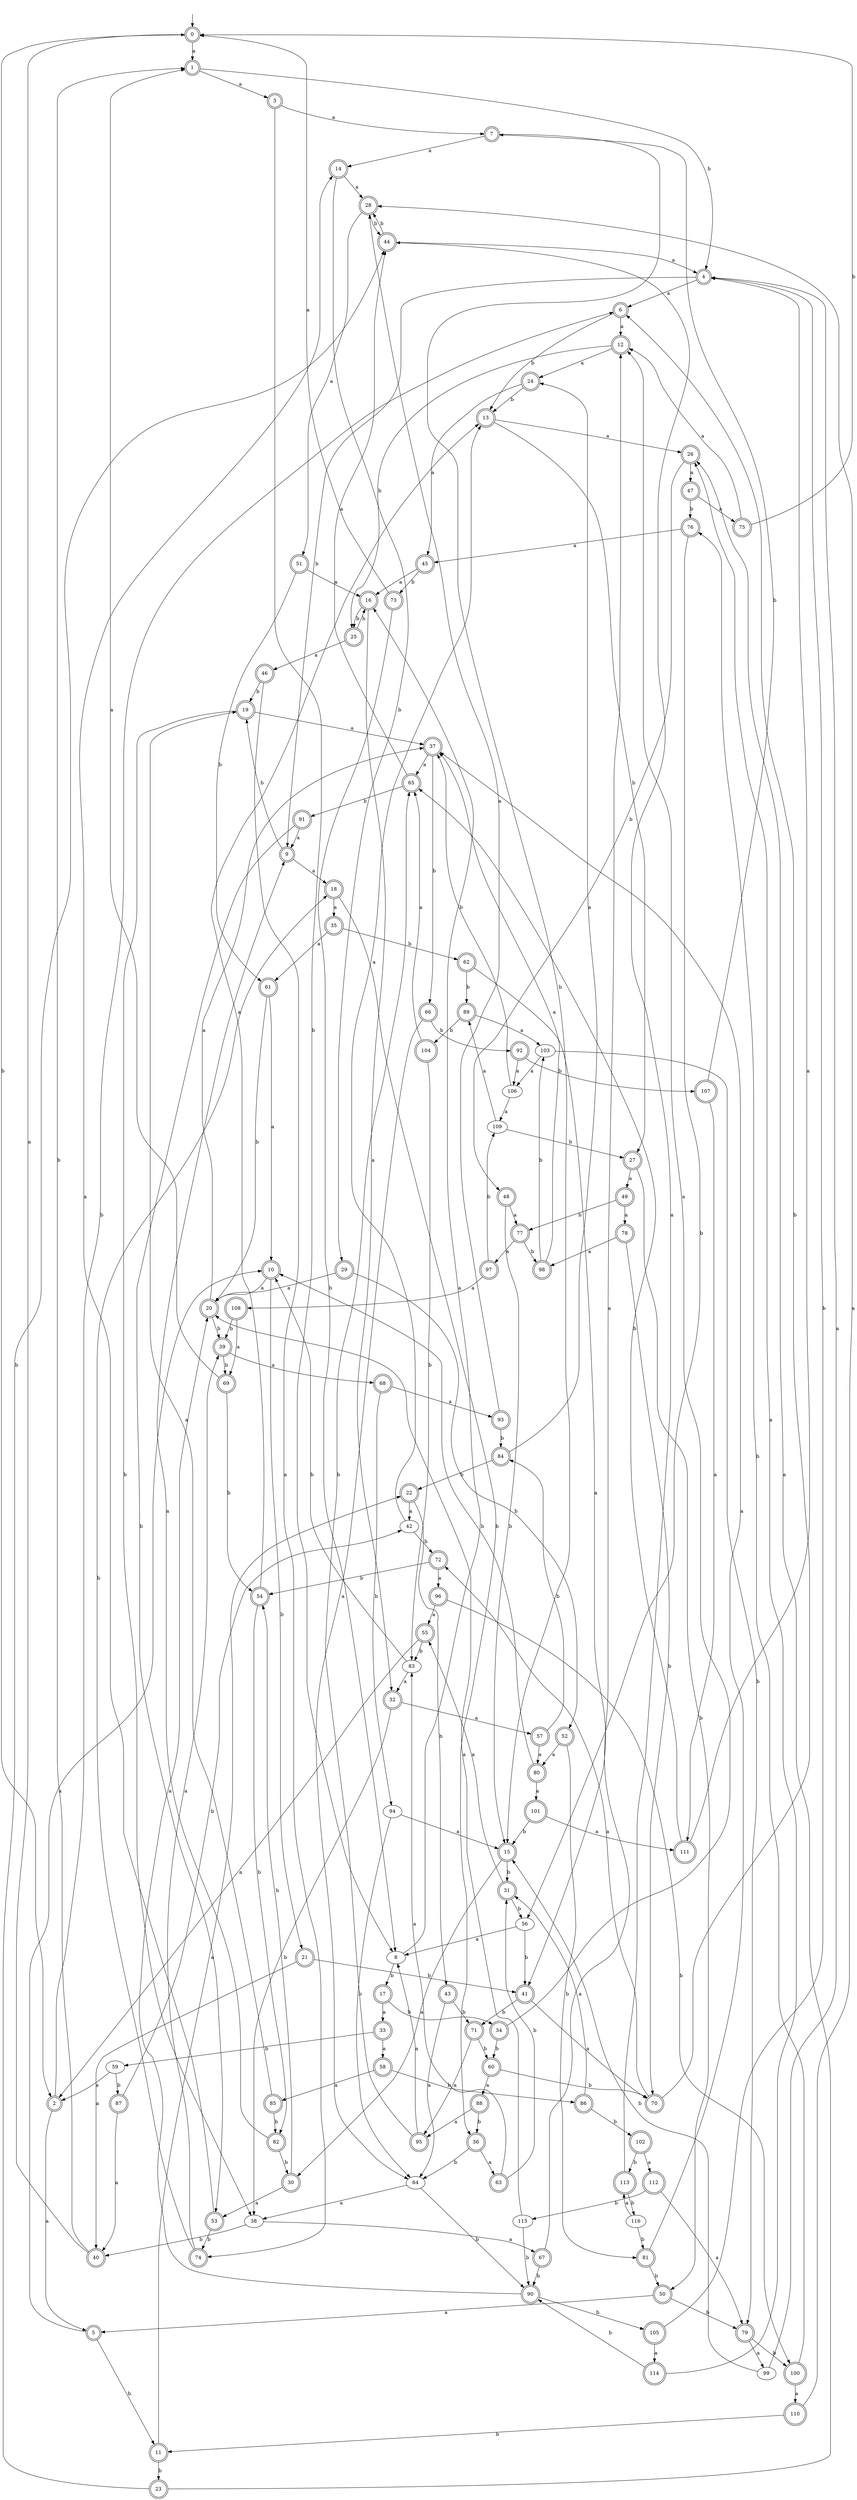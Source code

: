 digraph RandomDFA {
  __start0 [label="", shape=none];
  __start0 -> 0 [label=""];
  0 [shape=circle] [shape=doublecircle]
  0 -> 1 [label="a"]
  0 -> 2 [label="b"]
  1 [shape=doublecircle]
  1 -> 3 [label="a"]
  1 -> 4 [label="b"]
  2 [shape=doublecircle]
  2 -> 5 [label="a"]
  2 -> 6 [label="b"]
  3 [shape=doublecircle]
  3 -> 7 [label="a"]
  3 -> 8 [label="b"]
  4 [shape=doublecircle]
  4 -> 6 [label="a"]
  4 -> 9 [label="b"]
  5 [shape=doublecircle]
  5 -> 10 [label="a"]
  5 -> 11 [label="b"]
  6 [shape=doublecircle]
  6 -> 12 [label="a"]
  6 -> 13 [label="b"]
  7 [shape=doublecircle]
  7 -> 14 [label="a"]
  7 -> 15 [label="b"]
  8
  8 -> 16 [label="a"]
  8 -> 17 [label="b"]
  9 [shape=doublecircle]
  9 -> 18 [label="a"]
  9 -> 19 [label="b"]
  10 [shape=doublecircle]
  10 -> 20 [label="a"]
  10 -> 21 [label="b"]
  11 [shape=doublecircle]
  11 -> 22 [label="a"]
  11 -> 23 [label="b"]
  12 [shape=doublecircle]
  12 -> 24 [label="a"]
  12 -> 25 [label="b"]
  13 [shape=doublecircle]
  13 -> 26 [label="a"]
  13 -> 27 [label="b"]
  14 [shape=doublecircle]
  14 -> 28 [label="a"]
  14 -> 29 [label="b"]
  15 [shape=doublecircle]
  15 -> 30 [label="a"]
  15 -> 31 [label="b"]
  16 [shape=doublecircle]
  16 -> 32 [label="a"]
  16 -> 25 [label="b"]
  17 [shape=doublecircle]
  17 -> 33 [label="a"]
  17 -> 34 [label="b"]
  18 [shape=doublecircle]
  18 -> 35 [label="a"]
  18 -> 36 [label="b"]
  19 [shape=doublecircle]
  19 -> 37 [label="a"]
  19 -> 38 [label="b"]
  20 [shape=doublecircle]
  20 -> 37 [label="a"]
  20 -> 39 [label="b"]
  21 [shape=doublecircle]
  21 -> 40 [label="a"]
  21 -> 41 [label="b"]
  22 [shape=doublecircle]
  22 -> 42 [label="a"]
  22 -> 43 [label="b"]
  23 [shape=doublecircle]
  23 -> 26 [label="a"]
  23 -> 44 [label="b"]
  24 [shape=doublecircle]
  24 -> 45 [label="a"]
  24 -> 13 [label="b"]
  25 [shape=doublecircle]
  25 -> 46 [label="a"]
  25 -> 16 [label="b"]
  26 [shape=doublecircle]
  26 -> 47 [label="a"]
  26 -> 48 [label="b"]
  27 [shape=doublecircle]
  27 -> 49 [label="a"]
  27 -> 50 [label="b"]
  28 [shape=doublecircle]
  28 -> 51 [label="a"]
  28 -> 44 [label="b"]
  29 [shape=doublecircle]
  29 -> 20 [label="a"]
  29 -> 52 [label="b"]
  30 [shape=doublecircle]
  30 -> 53 [label="a"]
  30 -> 54 [label="b"]
  31 [shape=doublecircle]
  31 -> 55 [label="a"]
  31 -> 56 [label="b"]
  32 [shape=doublecircle]
  32 -> 57 [label="a"]
  32 -> 38 [label="b"]
  33 [shape=doublecircle]
  33 -> 58 [label="a"]
  33 -> 59 [label="b"]
  34 [shape=doublecircle]
  34 -> 12 [label="a"]
  34 -> 60 [label="b"]
  35 [shape=doublecircle]
  35 -> 61 [label="a"]
  35 -> 62 [label="b"]
  36 [shape=doublecircle]
  36 -> 63 [label="a"]
  36 -> 64 [label="b"]
  37 [shape=doublecircle]
  37 -> 65 [label="a"]
  37 -> 66 [label="b"]
  38
  38 -> 67 [label="a"]
  38 -> 40 [label="b"]
  39 [shape=doublecircle]
  39 -> 68 [label="a"]
  39 -> 69 [label="b"]
  40 [shape=doublecircle]
  40 -> 0 [label="a"]
  40 -> 1 [label="b"]
  41 [shape=doublecircle]
  41 -> 70 [label="a"]
  41 -> 71 [label="b"]
  42
  42 -> 13 [label="a"]
  42 -> 72 [label="b"]
  43 [shape=doublecircle]
  43 -> 64 [label="a"]
  43 -> 71 [label="b"]
  44 [shape=doublecircle]
  44 -> 4 [label="a"]
  44 -> 28 [label="b"]
  45 [shape=doublecircle]
  45 -> 16 [label="a"]
  45 -> 73 [label="b"]
  46 [shape=doublecircle]
  46 -> 74 [label="a"]
  46 -> 19 [label="b"]
  47 [shape=doublecircle]
  47 -> 75 [label="a"]
  47 -> 76 [label="b"]
  48 [shape=doublecircle]
  48 -> 77 [label="a"]
  48 -> 15 [label="b"]
  49 [shape=doublecircle]
  49 -> 78 [label="a"]
  49 -> 77 [label="b"]
  50 [shape=doublecircle]
  50 -> 5 [label="a"]
  50 -> 79 [label="b"]
  51 [shape=doublecircle]
  51 -> 16 [label="a"]
  51 -> 61 [label="b"]
  52 [shape=doublecircle]
  52 -> 80 [label="a"]
  52 -> 81 [label="b"]
  53 [shape=doublecircle]
  53 -> 14 [label="a"]
  53 -> 74 [label="b"]
  54 [shape=doublecircle]
  54 -> 13 [label="a"]
  54 -> 82 [label="b"]
  55 [shape=doublecircle]
  55 -> 2 [label="a"]
  55 -> 83 [label="b"]
  56
  56 -> 8 [label="a"]
  56 -> 41 [label="b"]
  57 [shape=doublecircle]
  57 -> 80 [label="a"]
  57 -> 84 [label="b"]
  58 [shape=doublecircle]
  58 -> 85 [label="a"]
  58 -> 86 [label="b"]
  59
  59 -> 2 [label="a"]
  59 -> 87 [label="b"]
  60 [shape=doublecircle]
  60 -> 88 [label="a"]
  60 -> 70 [label="b"]
  61 [shape=doublecircle]
  61 -> 10 [label="a"]
  61 -> 20 [label="b"]
  62 [shape=doublecircle]
  62 -> 41 [label="a"]
  62 -> 89 [label="b"]
  63 [shape=doublecircle]
  63 -> 83 [label="a"]
  63 -> 31 [label="b"]
  64
  64 -> 38 [label="a"]
  64 -> 90 [label="b"]
  65 [shape=doublecircle]
  65 -> 44 [label="a"]
  65 -> 91 [label="b"]
  66 [shape=doublecircle]
  66 -> 64 [label="a"]
  66 -> 92 [label="b"]
  67 [shape=doublecircle]
  67 -> 12 [label="a"]
  67 -> 90 [label="b"]
  68 [shape=doublecircle]
  68 -> 93 [label="a"]
  68 -> 94 [label="b"]
  69 [shape=doublecircle]
  69 -> 1 [label="a"]
  69 -> 54 [label="b"]
  70 [shape=doublecircle]
  70 -> 72 [label="a"]
  70 -> 6 [label="b"]
  71 [shape=doublecircle]
  71 -> 95 [label="a"]
  71 -> 60 [label="b"]
  72 [shape=doublecircle]
  72 -> 96 [label="a"]
  72 -> 54 [label="b"]
  73 [shape=doublecircle]
  73 -> 0 [label="a"]
  73 -> 8 [label="b"]
  74 [shape=doublecircle]
  74 -> 39 [label="a"]
  74 -> 18 [label="b"]
  75 [shape=doublecircle]
  75 -> 12 [label="a"]
  75 -> 0 [label="b"]
  76 [shape=doublecircle]
  76 -> 45 [label="a"]
  76 -> 56 [label="b"]
  77 [shape=doublecircle]
  77 -> 97 [label="a"]
  77 -> 98 [label="b"]
  78 [shape=doublecircle]
  78 -> 98 [label="a"]
  78 -> 70 [label="b"]
  79 [shape=doublecircle]
  79 -> 99 [label="a"]
  79 -> 100 [label="b"]
  80 [shape=doublecircle]
  80 -> 101 [label="a"]
  80 -> 10 [label="b"]
  81 [shape=doublecircle]
  81 -> 37 [label="a"]
  81 -> 50 [label="b"]
  82 [shape=doublecircle]
  82 -> 9 [label="a"]
  82 -> 30 [label="b"]
  83
  83 -> 32 [label="a"]
  83 -> 10 [label="b"]
  84 [shape=doublecircle]
  84 -> 24 [label="a"]
  84 -> 22 [label="b"]
  85 [shape=doublecircle]
  85 -> 19 [label="a"]
  85 -> 82 [label="b"]
  86 [shape=doublecircle]
  86 -> 31 [label="a"]
  86 -> 102 [label="b"]
  87 [shape=doublecircle]
  87 -> 40 [label="a"]
  87 -> 42 [label="b"]
  88 [shape=doublecircle]
  88 -> 95 [label="a"]
  88 -> 36 [label="b"]
  89 [shape=doublecircle]
  89 -> 103 [label="a"]
  89 -> 104 [label="b"]
  90 [shape=doublecircle]
  90 -> 20 [label="a"]
  90 -> 105 [label="b"]
  91 [shape=doublecircle]
  91 -> 9 [label="a"]
  91 -> 53 [label="b"]
  92 [shape=doublecircle]
  92 -> 106 [label="a"]
  92 -> 107 [label="b"]
  93 [shape=doublecircle]
  93 -> 28 [label="a"]
  93 -> 84 [label="b"]
  94
  94 -> 15 [label="a"]
  94 -> 64 [label="b"]
  95 [shape=doublecircle]
  95 -> 8 [label="a"]
  95 -> 65 [label="b"]
  96 [shape=doublecircle]
  96 -> 55 [label="a"]
  96 -> 100 [label="b"]
  97 [shape=doublecircle]
  97 -> 108 [label="a"]
  97 -> 109 [label="b"]
  98 [shape=doublecircle]
  98 -> 37 [label="a"]
  98 -> 103 [label="b"]
  99
  99 -> 4 [label="a"]
  99 -> 15 [label="b"]
  100 [shape=doublecircle]
  100 -> 110 [label="a"]
  100 -> 76 [label="b"]
  101 [shape=doublecircle]
  101 -> 111 [label="a"]
  101 -> 15 [label="b"]
  102 [shape=doublecircle]
  102 -> 112 [label="a"]
  102 -> 113 [label="b"]
  103
  103 -> 106 [label="a"]
  103 -> 79 [label="b"]
  104 [shape=doublecircle]
  104 -> 65 [label="a"]
  104 -> 83 [label="b"]
  105 [shape=doublecircle]
  105 -> 114 [label="a"]
  105 -> 4 [label="b"]
  106
  106 -> 109 [label="a"]
  106 -> 37 [label="b"]
  107 [shape=doublecircle]
  107 -> 111 [label="a"]
  107 -> 7 [label="b"]
  108 [shape=doublecircle]
  108 -> 69 [label="a"]
  108 -> 39 [label="b"]
  109
  109 -> 89 [label="a"]
  109 -> 27 [label="b"]
  110 [shape=doublecircle]
  110 -> 28 [label="a"]
  110 -> 11 [label="b"]
  111 [shape=doublecircle]
  111 -> 4 [label="a"]
  111 -> 65 [label="b"]
  112 [shape=doublecircle]
  112 -> 79 [label="a"]
  112 -> 115 [label="b"]
  113 [shape=doublecircle]
  113 -> 44 [label="a"]
  113 -> 116 [label="b"]
  114 [shape=doublecircle]
  114 -> 26 [label="a"]
  114 -> 90 [label="b"]
  115
  115 -> 20 [label="a"]
  115 -> 90 [label="b"]
  116
  116 -> 113 [label="a"]
  116 -> 81 [label="b"]
}
